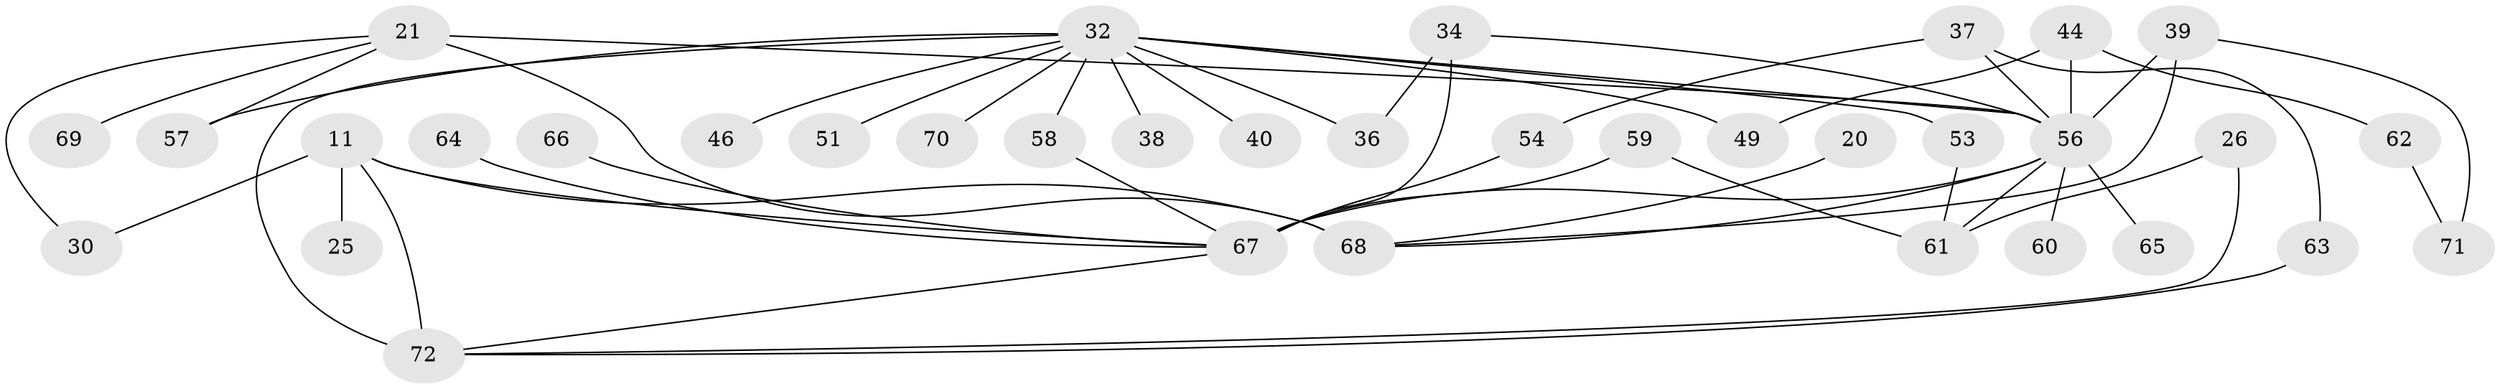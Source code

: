 // original degree distribution, {3: 0.125, 6: 0.05555555555555555, 5: 0.09722222222222222, 2: 0.3611111111111111, 4: 0.1527777777777778, 7: 0.013888888888888888, 8: 0.013888888888888888, 1: 0.18055555555555555}
// Generated by graph-tools (version 1.1) at 2025/45/03/04/25 21:45:38]
// undirected, 36 vertices, 52 edges
graph export_dot {
graph [start="1"]
  node [color=gray90,style=filled];
  11 [super="+5"];
  20;
  21 [super="+13"];
  25;
  26;
  30;
  32 [super="+22+28"];
  34;
  36;
  37;
  38;
  39;
  40 [super="+33"];
  44 [super="+24"];
  46;
  49;
  51 [super="+42"];
  53;
  54;
  56 [super="+10+55+50"];
  57 [super="+52"];
  58 [super="+35"];
  59;
  60;
  61;
  62 [super="+45+47"];
  63;
  64;
  65;
  66;
  67 [super="+4+27"];
  68 [super="+7+15"];
  69;
  70;
  71;
  72 [super="+43"];
  11 -- 30;
  11 -- 67;
  11 -- 25;
  11 -- 68 [weight=2];
  11 -- 72;
  20 -- 68;
  21 -- 69;
  21 -- 57;
  21 -- 68 [weight=2];
  21 -- 30;
  21 -- 56;
  26 -- 61;
  26 -- 72;
  32 -- 70;
  32 -- 72 [weight=3];
  32 -- 58;
  32 -- 36;
  32 -- 38;
  32 -- 49;
  32 -- 56 [weight=4];
  32 -- 46;
  32 -- 51 [weight=2];
  32 -- 53;
  32 -- 40;
  32 -- 57;
  34 -- 36;
  34 -- 56 [weight=2];
  34 -- 67 [weight=2];
  37 -- 63;
  37 -- 54;
  37 -- 56 [weight=2];
  39 -- 71;
  39 -- 68;
  39 -- 56 [weight=2];
  44 -- 49;
  44 -- 56 [weight=2];
  44 -- 62 [weight=2];
  53 -- 61;
  54 -- 67;
  56 -- 60;
  56 -- 68;
  56 -- 65;
  56 -- 61 [weight=2];
  56 -- 67 [weight=2];
  58 -- 67;
  59 -- 61;
  59 -- 67;
  62 -- 71;
  63 -- 72;
  64 -- 67;
  66 -- 67;
  67 -- 72;
}
